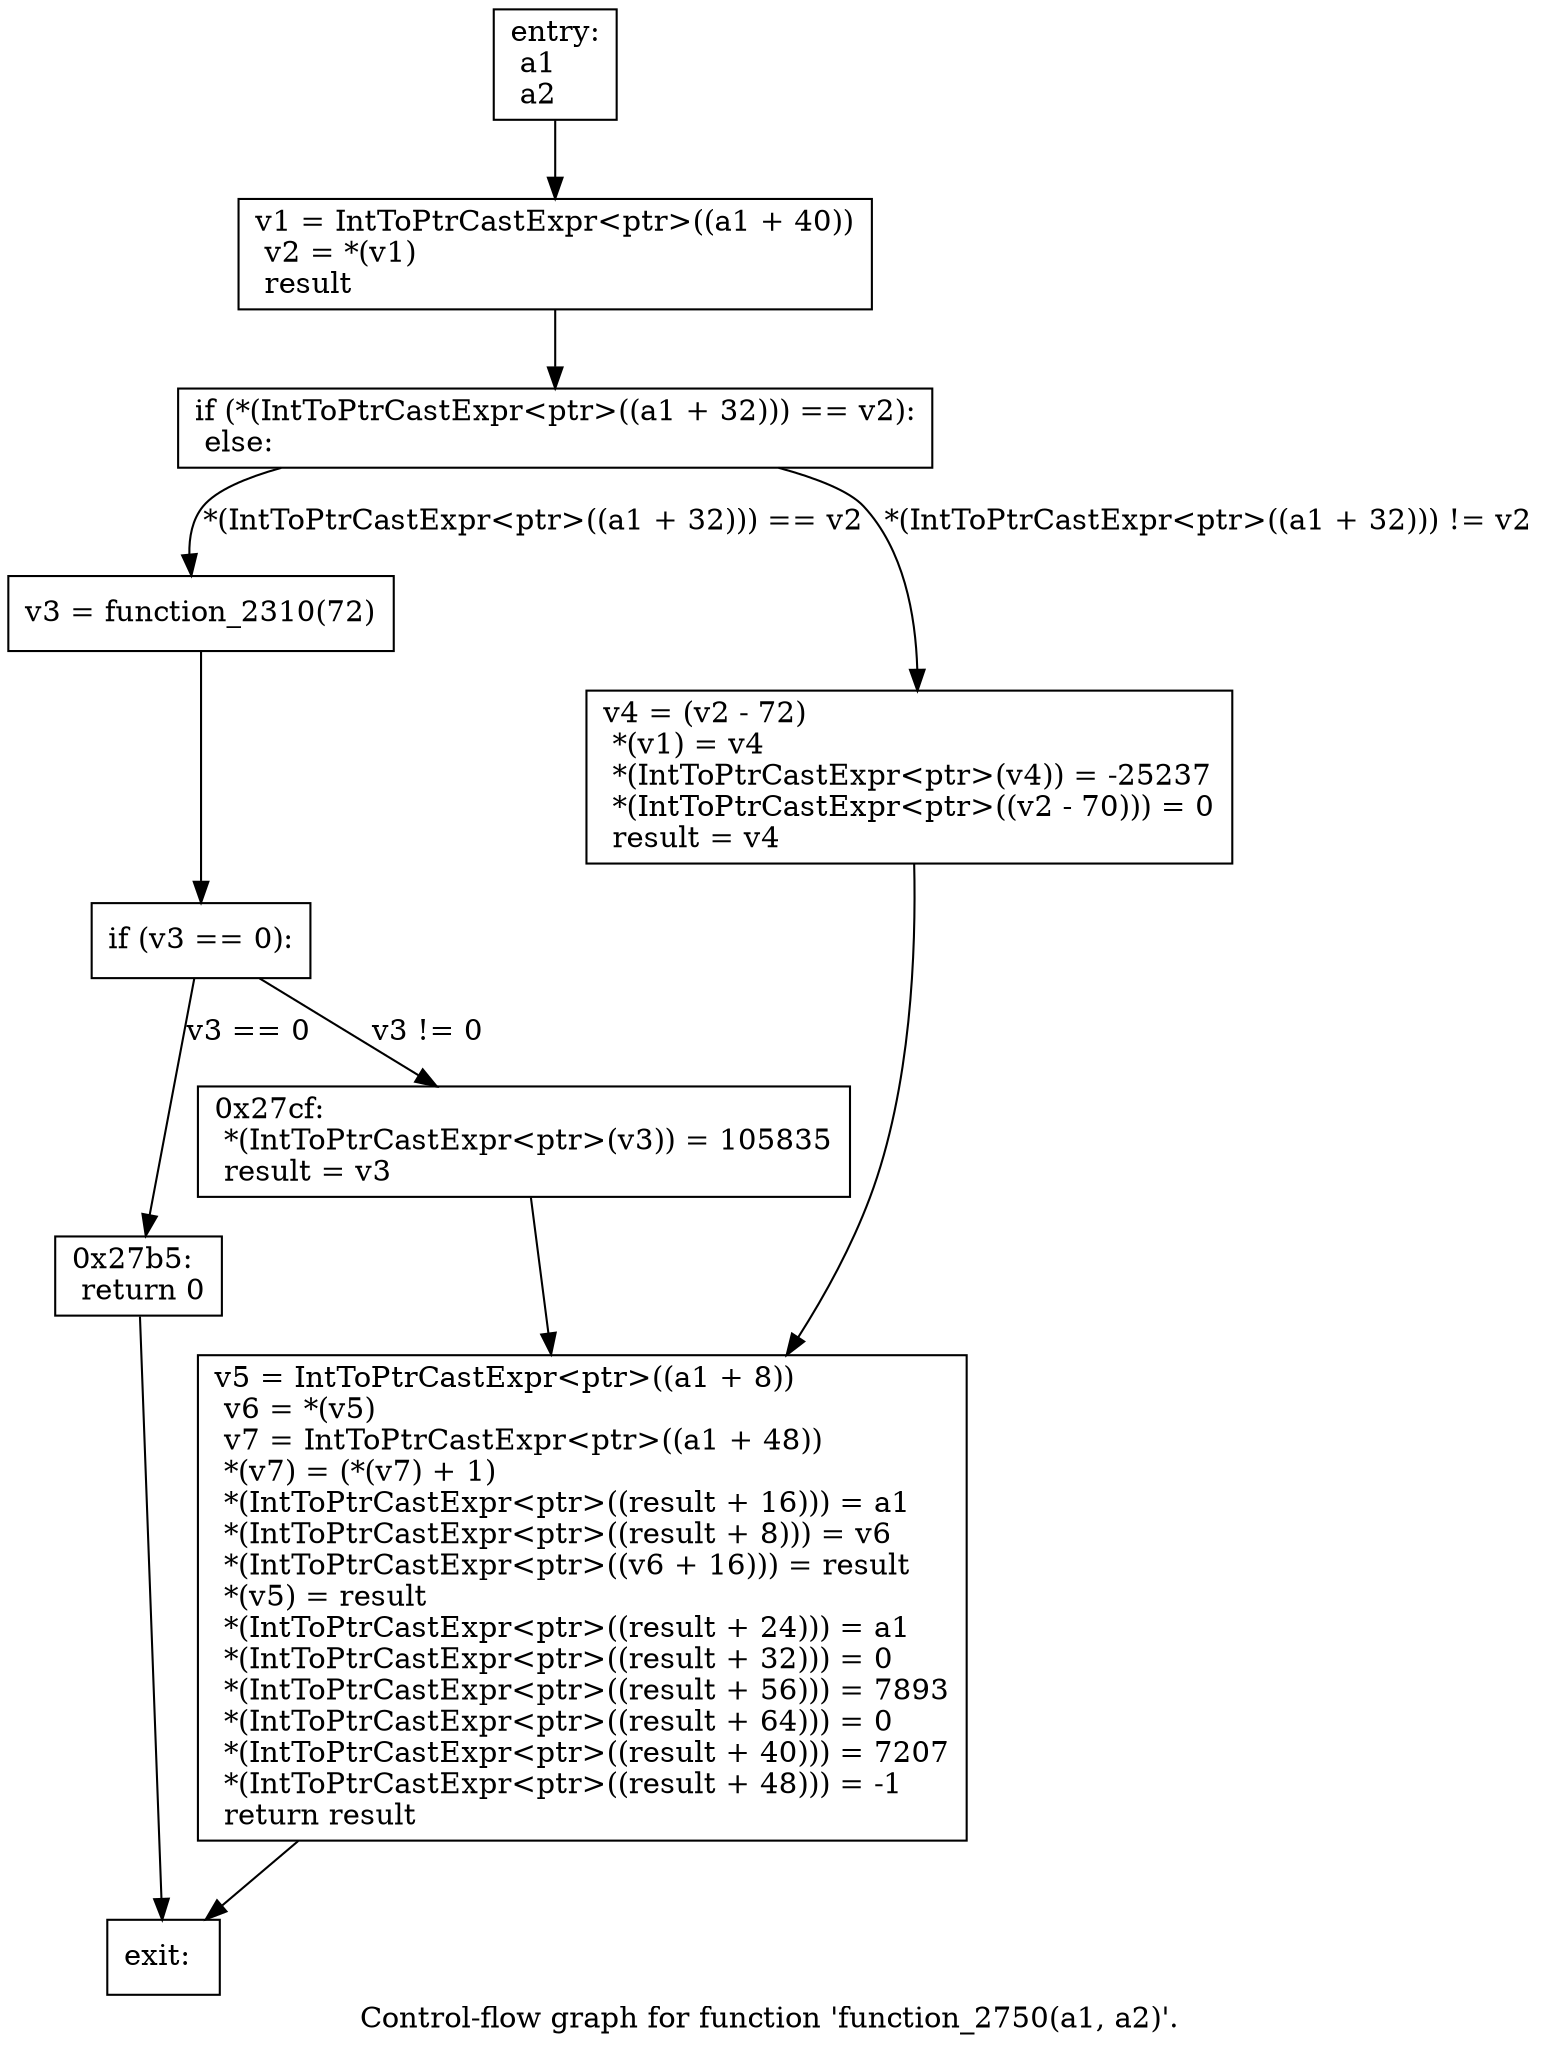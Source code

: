 digraph "Control-flow graph for function 'function_2750(a1, a2)'." {
  label="Control-flow graph for function 'function_2750(a1, a2)'.";
  node [shape=record];

  Node07C73F88 [label="{entry:\l  a1\l  a2\l}"];
  Node07C73F88 -> Node07C740F0;
  Node07C740F0 [label="{  v1 = IntToPtrCastExpr\<ptr\>((a1 + 40))\l  v2 = *(v1)\l  result\l}"];
  Node07C740F0 -> Node07C752F0;
  Node07C752F0 [label="{  if (*(IntToPtrCastExpr\<ptr\>((a1 + 32))) == v2):\l  else:\l}"];
  Node07C752F0 -> Node07C74060 [label="*(IntToPtrCastExpr\<ptr\>((a1 + 32))) == v2"];
  Node07C752F0 -> Node07C77468 [label="*(IntToPtrCastExpr\<ptr\>((a1 + 32))) != v2"];
  Node07C74060 [label="{  v3 = function_2310(72)\l}"];
  Node07C74060 -> Node07C75F50;
  Node07C77468 [label="{  v4 = (v2 - 72)\l  *(v1) = v4\l  *(IntToPtrCastExpr\<ptr\>(v4)) = -25237\l  *(IntToPtrCastExpr\<ptr\>((v2 - 70))) = 0\l  result = v4\l}"];
  Node07C77468 -> Node07C74E70;
  Node07C75F50 [label="{  if (v3 == 0):\l}"];
  Node07C75F50 -> Node07C775D0 [label="v3 == 0"];
  Node07C75F50 -> Node07C77738 [label="v3 != 0"];
  Node07C74E70 [label="{  v5 = IntToPtrCastExpr\<ptr\>((a1 + 8))\l  v6 = *(v5)\l  v7 = IntToPtrCastExpr\<ptr\>((a1 + 48))\l  *(v7) = (*(v7) + 1)\l  *(IntToPtrCastExpr\<ptr\>((result + 16))) = a1\l  *(IntToPtrCastExpr\<ptr\>((result + 8))) = v6\l  *(IntToPtrCastExpr\<ptr\>((v6 + 16))) = result\l  *(v5) = result\l  *(IntToPtrCastExpr\<ptr\>((result + 24))) = a1\l  *(IntToPtrCastExpr\<ptr\>((result + 32))) = 0\l  *(IntToPtrCastExpr\<ptr\>((result + 56))) = 7893\l  *(IntToPtrCastExpr\<ptr\>((result + 64))) = 0\l  *(IntToPtrCastExpr\<ptr\>((result + 40))) = 7207\l  *(IntToPtrCastExpr\<ptr\>((result + 48))) = -1\l  return result\l}"];
  Node07C74E70 -> Node07C73EB0;
  Node07C775D0 [label="{0x27b5:\l  return 0\l}"];
  Node07C775D0 -> Node07C73EB0;
  Node07C77738 [label="{0x27cf:\l  *(IntToPtrCastExpr\<ptr\>(v3)) = 105835\l  result = v3\l}"];
  Node07C77738 -> Node07C74E70;
  Node07C73EB0 [label="{exit:\l}"];

}
